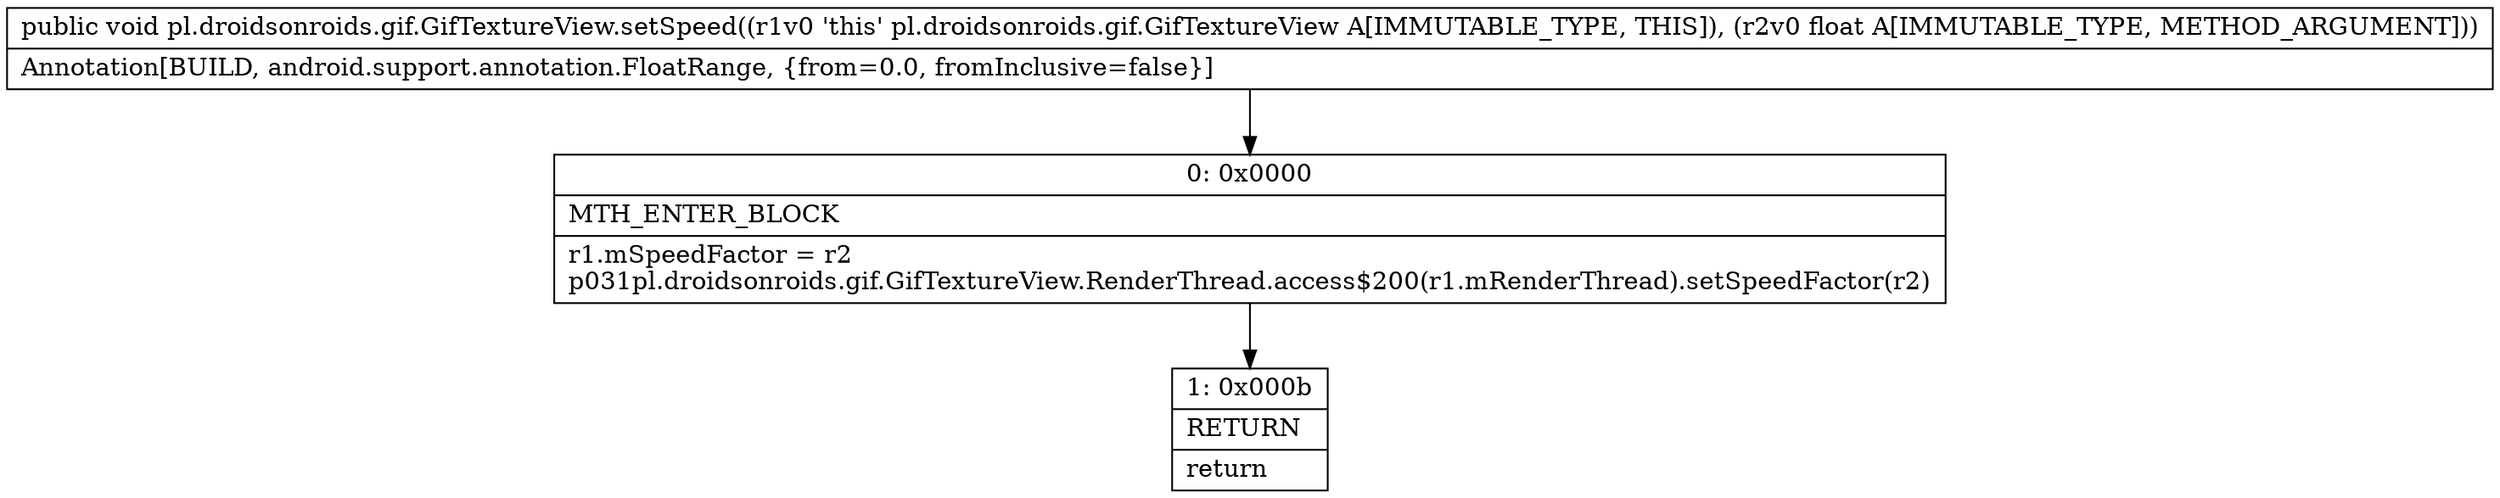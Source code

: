 digraph "CFG forpl.droidsonroids.gif.GifTextureView.setSpeed(F)V" {
Node_0 [shape=record,label="{0\:\ 0x0000|MTH_ENTER_BLOCK\l|r1.mSpeedFactor = r2\lp031pl.droidsonroids.gif.GifTextureView.RenderThread.access$200(r1.mRenderThread).setSpeedFactor(r2)\l}"];
Node_1 [shape=record,label="{1\:\ 0x000b|RETURN\l|return\l}"];
MethodNode[shape=record,label="{public void pl.droidsonroids.gif.GifTextureView.setSpeed((r1v0 'this' pl.droidsonroids.gif.GifTextureView A[IMMUTABLE_TYPE, THIS]), (r2v0 float A[IMMUTABLE_TYPE, METHOD_ARGUMENT]))  | Annotation[BUILD, android.support.annotation.FloatRange, \{from=0.0, fromInclusive=false\}]\l}"];
MethodNode -> Node_0;
Node_0 -> Node_1;
}

